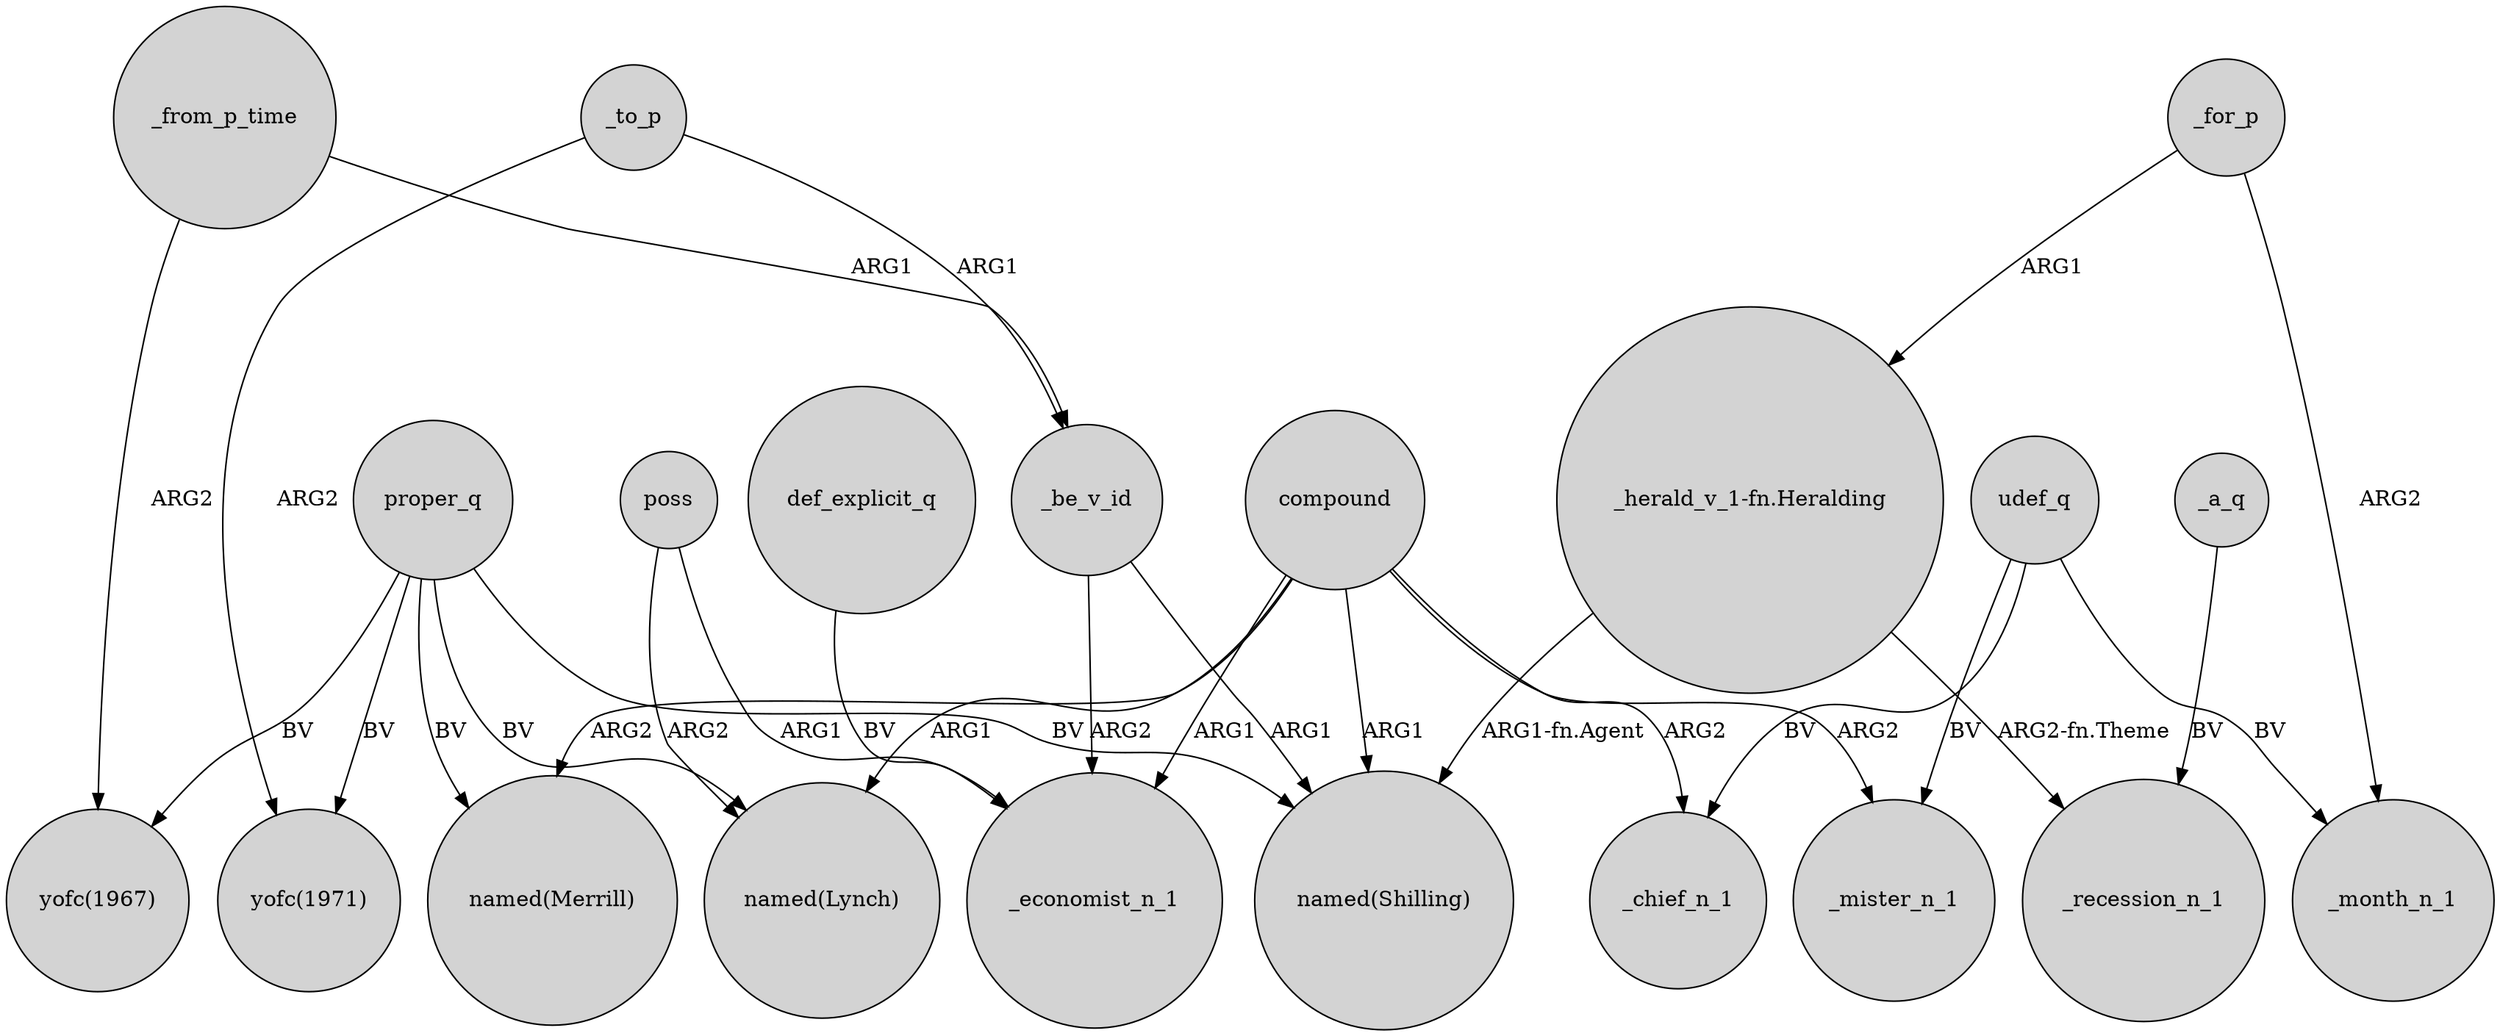 digraph {
	node [shape=circle style=filled]
	proper_q -> "yofc(1967)" [label=BV]
	_for_p -> _month_n_1 [label=ARG2]
	compound -> "named(Lynch)" [label=ARG1]
	"_herald_v_1-fn.Heralding" -> "named(Shilling)" [label="ARG1-fn.Agent"]
	"_herald_v_1-fn.Heralding" -> _recession_n_1 [label="ARG2-fn.Theme"]
	_to_p -> "yofc(1971)" [label=ARG2]
	compound -> _mister_n_1 [label=ARG2]
	_from_p_time -> _be_v_id [label=ARG1]
	def_explicit_q -> _economist_n_1 [label=BV]
	proper_q -> "named(Lynch)" [label=BV]
	udef_q -> _mister_n_1 [label=BV]
	_from_p_time -> "yofc(1967)" [label=ARG2]
	compound -> "named(Shilling)" [label=ARG1]
	compound -> "named(Merrill)" [label=ARG2]
	udef_q -> _month_n_1 [label=BV]
	_to_p -> _be_v_id [label=ARG1]
	proper_q -> "named(Shilling)" [label=BV]
	compound -> _chief_n_1 [label=ARG2]
	compound -> _economist_n_1 [label=ARG1]
	udef_q -> _chief_n_1 [label=BV]
	poss -> "named(Lynch)" [label=ARG2]
	_for_p -> "_herald_v_1-fn.Heralding" [label=ARG1]
	_be_v_id -> _economist_n_1 [label=ARG2]
	_a_q -> _recession_n_1 [label=BV]
	proper_q -> "named(Merrill)" [label=BV]
	proper_q -> "yofc(1971)" [label=BV]
	poss -> _economist_n_1 [label=ARG1]
	_be_v_id -> "named(Shilling)" [label=ARG1]
}
